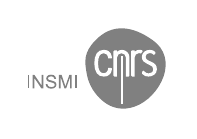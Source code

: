 \begin{tikzpicture}[scale=0.015]
  \path[fill=gray]  (145.9,559.4) .. controls (136.8,560.0) and (128.5,556.4) .. (121.4,548.8) .. controls (112.1,538.9) and (112.3,531.9) .. (114.8,519.5) .. controls (116.5,511.3) and (121.3,503.5) .. (128.1,497.9) .. controls (136.0,491.4) and (145.2,489.8) .. (154.9,493.1) .. controls (165.5,496.7) and (175.6,507.2) .. (179.5,518.6) .. controls (183.8,531.0) and (180.5,542.2) .. (170.5,549.3) .. controls (161.9,555.5) and (153.6,558.9) .. (145.9,559.4);
  \begin{scope}[white]
    \fill (135.1,525.9) -- (132.7,525.9) -- (132.7,525.9) .. controls (132.7,525.4) and (132.4,521.4) .. (128.9,521.4) .. controls (125.7,521.4) and (124.1,524.3) .. (124.1,529.9) .. controls (124.1,535.5) and (125.7,538.3) .. (128.9,538.3) .. controls (132.5,538.3) and (132.7,534.1) .. (132.7,533.9) -- (132.7,533.9) -- (135.1,533.9) .. controls (135.3,533.9) and (135.5,533.9) .. (135.6,534.1) .. controls (135.8,534.2) and (135.9,534.4) .. (135.8,534.6) .. controls (135.8,535.7) and (135.2,541.2) .. (128.9,541.2) .. controls (123.7,541.2) and (121.0,537.3) .. (121.0,529.9) .. controls (121.0,522.5) and (123.7,518.6) .. (128.9,518.6) .. controls (135.0,518.6) and (135.8,523.6) .. (135.8,525.1) .. controls (135.9,525.3) and (135.8,525.5) .. (135.6,525.7) .. controls (135.5,525.8) and (135.3,525.9) .. (135.1,525.9);
    \fill (168.9,531.2) -- (168.9,531.2) -- (166.9,532.1) .. controls (165.0,533.0) and (164.3,533.8) .. (164.3,535.3) .. controls (164.3,537.2) and (165.7,538.5) .. (167.8,538.5) .. controls (169.1,538.5) and (170.1,538.3) .. (171.3,537.0) -- (171.4,536.9) -- (172.5,537.9) .. controls (173.1,538.5) and (172.9,539.0) .. (172.6,539.3) .. controls (171.6,540.6) and (169.9,541.2) .. (167.9,541.2) .. controls (164.0,541.2) and (161.2,538.7) .. (161.2,535.2) .. controls (161.2,531.8) and (163.4,530.4) .. (165.7,529.4) -- (167.8,528.4) .. controls (169.8,527.5) and (170.8,526.7) .. (170.8,524.7) .. controls (170.8,522.0) and (168.4,521.3) .. (166.9,521.3) .. controls (165.7,521.3) and (164.3,521.6) .. (162.6,523.5) -- (162.5,523.6) -- (161.4,522.6) .. controls (160.8,522.1) and (160.8,521.7) .. (161.4,520.9) .. controls (162.9,519.0) and (165.2,518.6) .. (166.8,518.6) .. controls (170.3,518.6) and (173.9,520.7) .. (173.9,524.8) .. controls (173.9,528.4) and (171.9,530.0) .. (168.9,531.2);
    \fill (150.7,534.7) .. controls (150.7,538.2) and (147.9,541.2) .. (144.4,541.2) .. controls (142.7,541.2) and (141.2,540.6) .. (140.1,539.6) -- (140.1,540.8) -- (138.0,540.8) .. controls (137.3,540.8) and (137.1,540.3) .. (137.1,539.9) -- (137.1,519.4) .. controls (137.1,518.9) and (137.4,518.5) .. (138.0,518.5) -- (140.1,518.5) .. controls (140.1,518.5) and (140.1,534.6) .. (140.1,534.6) .. controls (140.1,536.7) and (141.8,538.4) .. (143.9,538.4) .. controls (146.0,538.4) and (147.7,536.7) .. (147.7,534.6) .. controls (147.7,534.6) and (147.7,518.5) .. (147.7,518.5) -- (149.8,518.5) .. controls (150.4,518.5) and (150.7,518.9) .. (150.7,519.4) .. controls (150.7,519.4) and (150.7,534.7) .. (150.7,534.7);
    \fill (161.6,539.7) .. controls (161.7,539.8) and (161.8,540.0) .. (161.8,540.2) .. controls (161.8,540.5) and (161.5,540.8) .. (161.2,540.9) .. controls (160.6,541.1) and (160.0,541.3) .. (159.3,541.3) .. controls (157.6,541.3) and (156.1,540.6) .. (155.0,539.6) -- (155.0,540.8) -- (152.9,540.8) .. controls (152.3,540.8) and (152.0,540.4) .. (152.0,539.9) -- (152.0,519.5) .. controls (152.0,518.9) and (152.4,518.6) .. (152.9,518.6) -- (155.0,518.6) .. controls (155.0,518.6) and (155.0,534.7) .. (155.0,534.7) .. controls (155.0,536.8) and (156.7,538.5) .. (158.8,538.5) .. controls (159.4,538.5) and (159.9,538.4) .. (160.4,538.1) -- (161.6,539.7);
    \fill (143.2,535.8) rectangle (144.9,495.6);
  \end{scope}
  \begin{scope}[shift={(-80,35)},gray]
    \fill (144.5,473.5) -- (144.5,485.0) -- (146.0,485.0) -- (146.0,473.5) -- cycle;
    \fill (148.7,473.5) -- (148.7,485.0) -- (150.2,485.0) -- (156.3,476.0) -- (156.3,485.0) -- (157.7,485.0) -- (157.7,473.5) -- (156.2,473.5) -- (150.1,482.5) -- (150.1,473.5) -- cycle;
    \fill (159.7,477.2) -- (161.2,477.3) .. controls (161.2,476.7) and (161.4,476.3) .. (161.6,475.9) .. controls (161.9,475.5) and (162.3,475.2) .. (162.8,475.0) .. controls (163.3,474.8) and (163.9,474.7) .. (164.6,474.7) .. controls (165.1,474.7) and (165.6,474.8) .. (166.1,474.9) .. controls (166.5,475.1) and (166.9,475.3) .. (167.1,475.6) .. controls (167.3,475.9) and (167.4,476.3) .. (167.4,476.6) .. controls (167.4,477.0) and (167.3,477.3) .. (167.1,477.6) .. controls (166.9,477.8) and (166.5,478.1) .. (166.1,478.2) .. controls (165.7,478.4) and (165.1,478.5) .. (164.0,478.8) .. controls (163.0,479.1) and (162.2,479.3) .. (161.8,479.5) .. controls (161.3,479.8) and (160.9,480.2) .. (160.6,480.6) .. controls (160.3,481.0) and (160.2,481.5) .. (160.2,482.0) .. controls (160.2,482.6) and (160.3,483.1) .. (160.7,483.6) .. controls (161.0,484.1) and (161.5,484.5) .. (162.1,484.8) .. controls (162.7,485.0) and (163.4,485.2) .. (164.2,485.2) .. controls (165.1,485.2) and (165.8,485.0) .. (166.5,484.8) .. controls (167.1,484.5) and (167.6,484.1) .. (168.0,483.5) .. controls (168.3,483.0) and (168.5,482.4) .. (168.5,481.7) -- (167.1,481.6) .. controls (167.0,482.4) and (166.7,482.9) .. (166.3,483.3) .. controls (165.8,483.6) and (165.2,483.8) .. (164.3,483.8) .. controls (163.4,483.8) and (162.7,483.7) .. (162.3,483.3) .. controls (161.9,483.0) and (161.6,482.6) .. (161.6,482.1) .. controls (161.6,481.7) and (161.8,481.4) .. (162.1,481.1) .. controls (162.4,480.8) and (163.1,480.6) .. (164.4,480.3) .. controls (165.6,480.0) and (166.4,479.8) .. (166.9,479.5) .. controls (167.6,479.2) and (168.1,478.8) .. (168.4,478.4) .. controls (168.7,477.9) and (168.9,477.4) .. (168.9,476.7) .. controls (168.9,476.1) and (168.7,475.6) .. (168.3,475.0) .. controls (168.0,474.5) and (167.5,474.1) .. (166.8,473.8) .. controls (166.2,473.5) and (165.4,473.3) .. (164.6,473.3) .. controls (163.6,473.3) and (162.7,473.5) .. (162.0,473.8) .. controls (161.3,474.1) and (160.8,474.5) .. (160.4,475.1) .. controls (160.0,475.7) and (159.8,476.4) .. (159.7,477.2) -- cycle;
    \fill (170.9,473.5) -- (170.9,485.0) -- (173.2,485.0) -- (175.9,476.9) .. controls (176.1,476.1) and (176.3,475.5) .. (176.4,475.2) .. controls (176.6,475.6) and (176.8,476.2) .. (177.0,477.0) -- (179.8,485.0) -- (181.8,485.0) -- (181.8,473.5) -- (180.4,473.5) -- (180.4,483.1) -- (177.0,473.5) -- (175.7,473.5) -- (172.4,483.3) -- (172.4,473.5) -- cycle;
    \fill (184.5,473.5) -- (184.5,485.0) -- (186.1,485.0) -- (186.1,473.5) -- cycle;
  \end{scope}
\end{tikzpicture}
